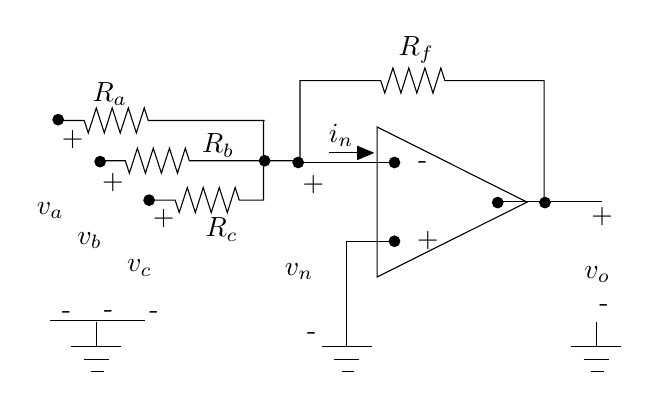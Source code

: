 \begin{tikzpicture}[y=-1cm]
\sf
\draw[black] (5.667,3.024) -- (5.667,1.993) -- (6.693,1.993) -- (6.744,2.151) -- (6.847,1.833) -- (6.949,2.151) -- (7.049,1.833) -- (7.151,2.151) -- (7.253,1.833) -- (7.356,2.151) -- (7.456,1.833) -- (7.507,1.993) -- (8.767,1.993) -- (8.767,3.522);
\draw[black] (3.776,3.511) -- (4.082,3.511) -- (4.133,3.669) -- (4.236,3.351) -- (4.338,3.669) -- (4.438,3.351) -- (4.54,3.669) -- (4.642,3.351) -- (4.744,3.669) -- (4.844,3.351) -- (4.896,3.511) -- (5.204,3.511) -- (5.204,2.5);
\draw[black] (2.62,2.5) -- (2.927,2.5) -- (2.978,2.658) -- (3.08,2.34) -- (3.182,2.658) -- (3.282,2.34) -- (3.384,2.658) -- (3.487,2.34) -- (3.589,2.658) -- (3.689,2.34) -- (3.74,2.5) -- (4.049,2.5) -- (5.218,2.5);
\draw[black] (3.142,3.011) -- (3.449,3.011) -- (3.5,3.169) -- (3.602,2.851) -- (3.704,3.169) -- (3.804,2.851) -- (3.907,3.169) -- (4.009,2.851) -- (4.111,3.169) -- (4.211,2.851) -- (4.262,3.011) -- (4.571,3.011) -- (5.629,3.011);
\filldraw[black] (6.867,3.033) circle (0.067cm);
\filldraw[black] (6.867,4.033) circle (0.067cm);
\filldraw[black] (8.178,3.542) circle (0.067cm);
\filldraw[black] (5.644,3.033) circle (0.067cm);
\filldraw[black] (8.778,3.542) circle (0.067cm);
\filldraw[black] (5.218,3.011) circle (0.067cm);
\filldraw[black] (2.596,2.489) circle (0.067cm);
\filldraw[black] (3.129,3.022) circle (0.067cm);
\filldraw[black] (3.751,3.511) circle (0.067cm);
\draw[black] (8.244,3.531) -- (9.5,3.531);
\draw[arrows=-triangle 45,black] (6.033,2.911) -- (6.611,2.911);
\draw[black] (2.496,5.044) -- (3.696,5.044);
\path (6.189,2.776) node[text=black,anchor=base] {$i_n$};
\path (9.156,4.509) node[text=black,anchor=base west] {$v_o$};
\path (7.144,1.678) node[text=black,anchor=base] {$R_f$};
\path (5.656,4.464) node[text=black,anchor=base] {$v_n$};
\path (2.496,3.689) node[text=black,anchor=base] {$v_a$};
\path (2.996,4.078) node[text=black,anchor=base] {$v_b$};
\path (3.629,4.422) node[text=black,anchor=base] {$v_c$};
\path (3.251,2.256) node[text=black,anchor=base] {$R_a$};
\path (4.629,2.911) node[text=black,anchor=base] {$R_b$};
\path (4.673,3.978) node[text=black,anchor=base] {$R_c$};
\draw (6.26,5.056) -- (6.26,5.373);
\draw (5.944,5.373) -- (6.578,5.373);
\draw (6.102,5.533) -- (6.42,5.533);
\draw (6.198,5.691) -- (6.356,5.691);
\draw (9.427,5.056) -- (9.427,5.373);
\draw (9.111,5.373) -- (9.744,5.373);
\draw (9.269,5.533) -- (9.587,5.533);
\draw (9.364,5.691) -- (9.522,5.691);
\draw (3.078,5.056) -- (3.078,5.373);
\draw (2.762,5.373) -- (3.396,5.373);
\draw (2.92,5.533) -- (3.238,5.533);
\draw (3.016,5.691) -- (3.173,5.691);
\draw (6.647,2.582) -- (8.551,3.536) -- (6.647,4.487) -- cycle;
\draw (5.644,3.033) -- (6.8,3.033);
\draw (6.256,5.367) -- (6.256,4.033) -- (6.8,4.033);
\path (5.576,3.398) node[anchor=base west] {+};
\path (5.633,5.282) node[anchor=base west] {-};
\path (9.242,3.809) node[anchor=base west] {+};
\path (7.031,4.109) node[anchor=base west] {+};
\path (7.042,3.107) node[anchor=base west] {-};
\path (9.344,4.927) node[anchor=base west] {-};
\path (2.52,2.831) node[anchor=base west] {+};
\path (3.031,3.376) node[anchor=base west] {+};
\path (3.676,3.831) node[anchor=base west] {+};
\path (2.52,5.018) node[anchor=base west] {-};
\path (3.053,5.007) node[anchor=base west] {-};
\path (3.631,5.018) node[anchor=base west] {-};

\end{tikzpicture}%

%% Configure (x)emacs for this file ...
%% Local Variables:
%% mode: latex
%% End:
